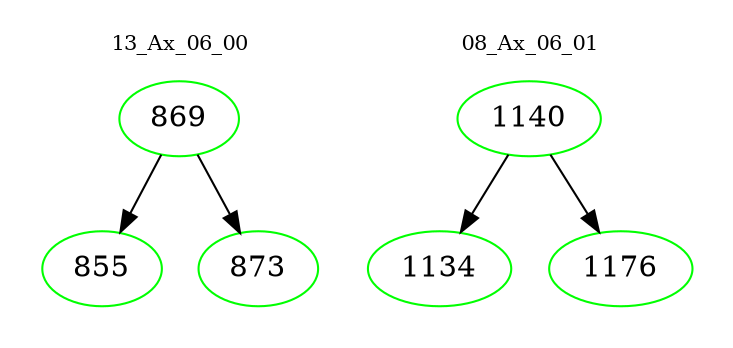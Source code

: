 digraph{
subgraph cluster_0 {
color = white
label = "13_Ax_06_00";
fontsize=10;
T0_869 [label="869", color="green"]
T0_869 -> T0_855 [color="black"]
T0_855 [label="855", color="green"]
T0_869 -> T0_873 [color="black"]
T0_873 [label="873", color="green"]
}
subgraph cluster_1 {
color = white
label = "08_Ax_06_01";
fontsize=10;
T1_1140 [label="1140", color="green"]
T1_1140 -> T1_1134 [color="black"]
T1_1134 [label="1134", color="green"]
T1_1140 -> T1_1176 [color="black"]
T1_1176 [label="1176", color="green"]
}
}
